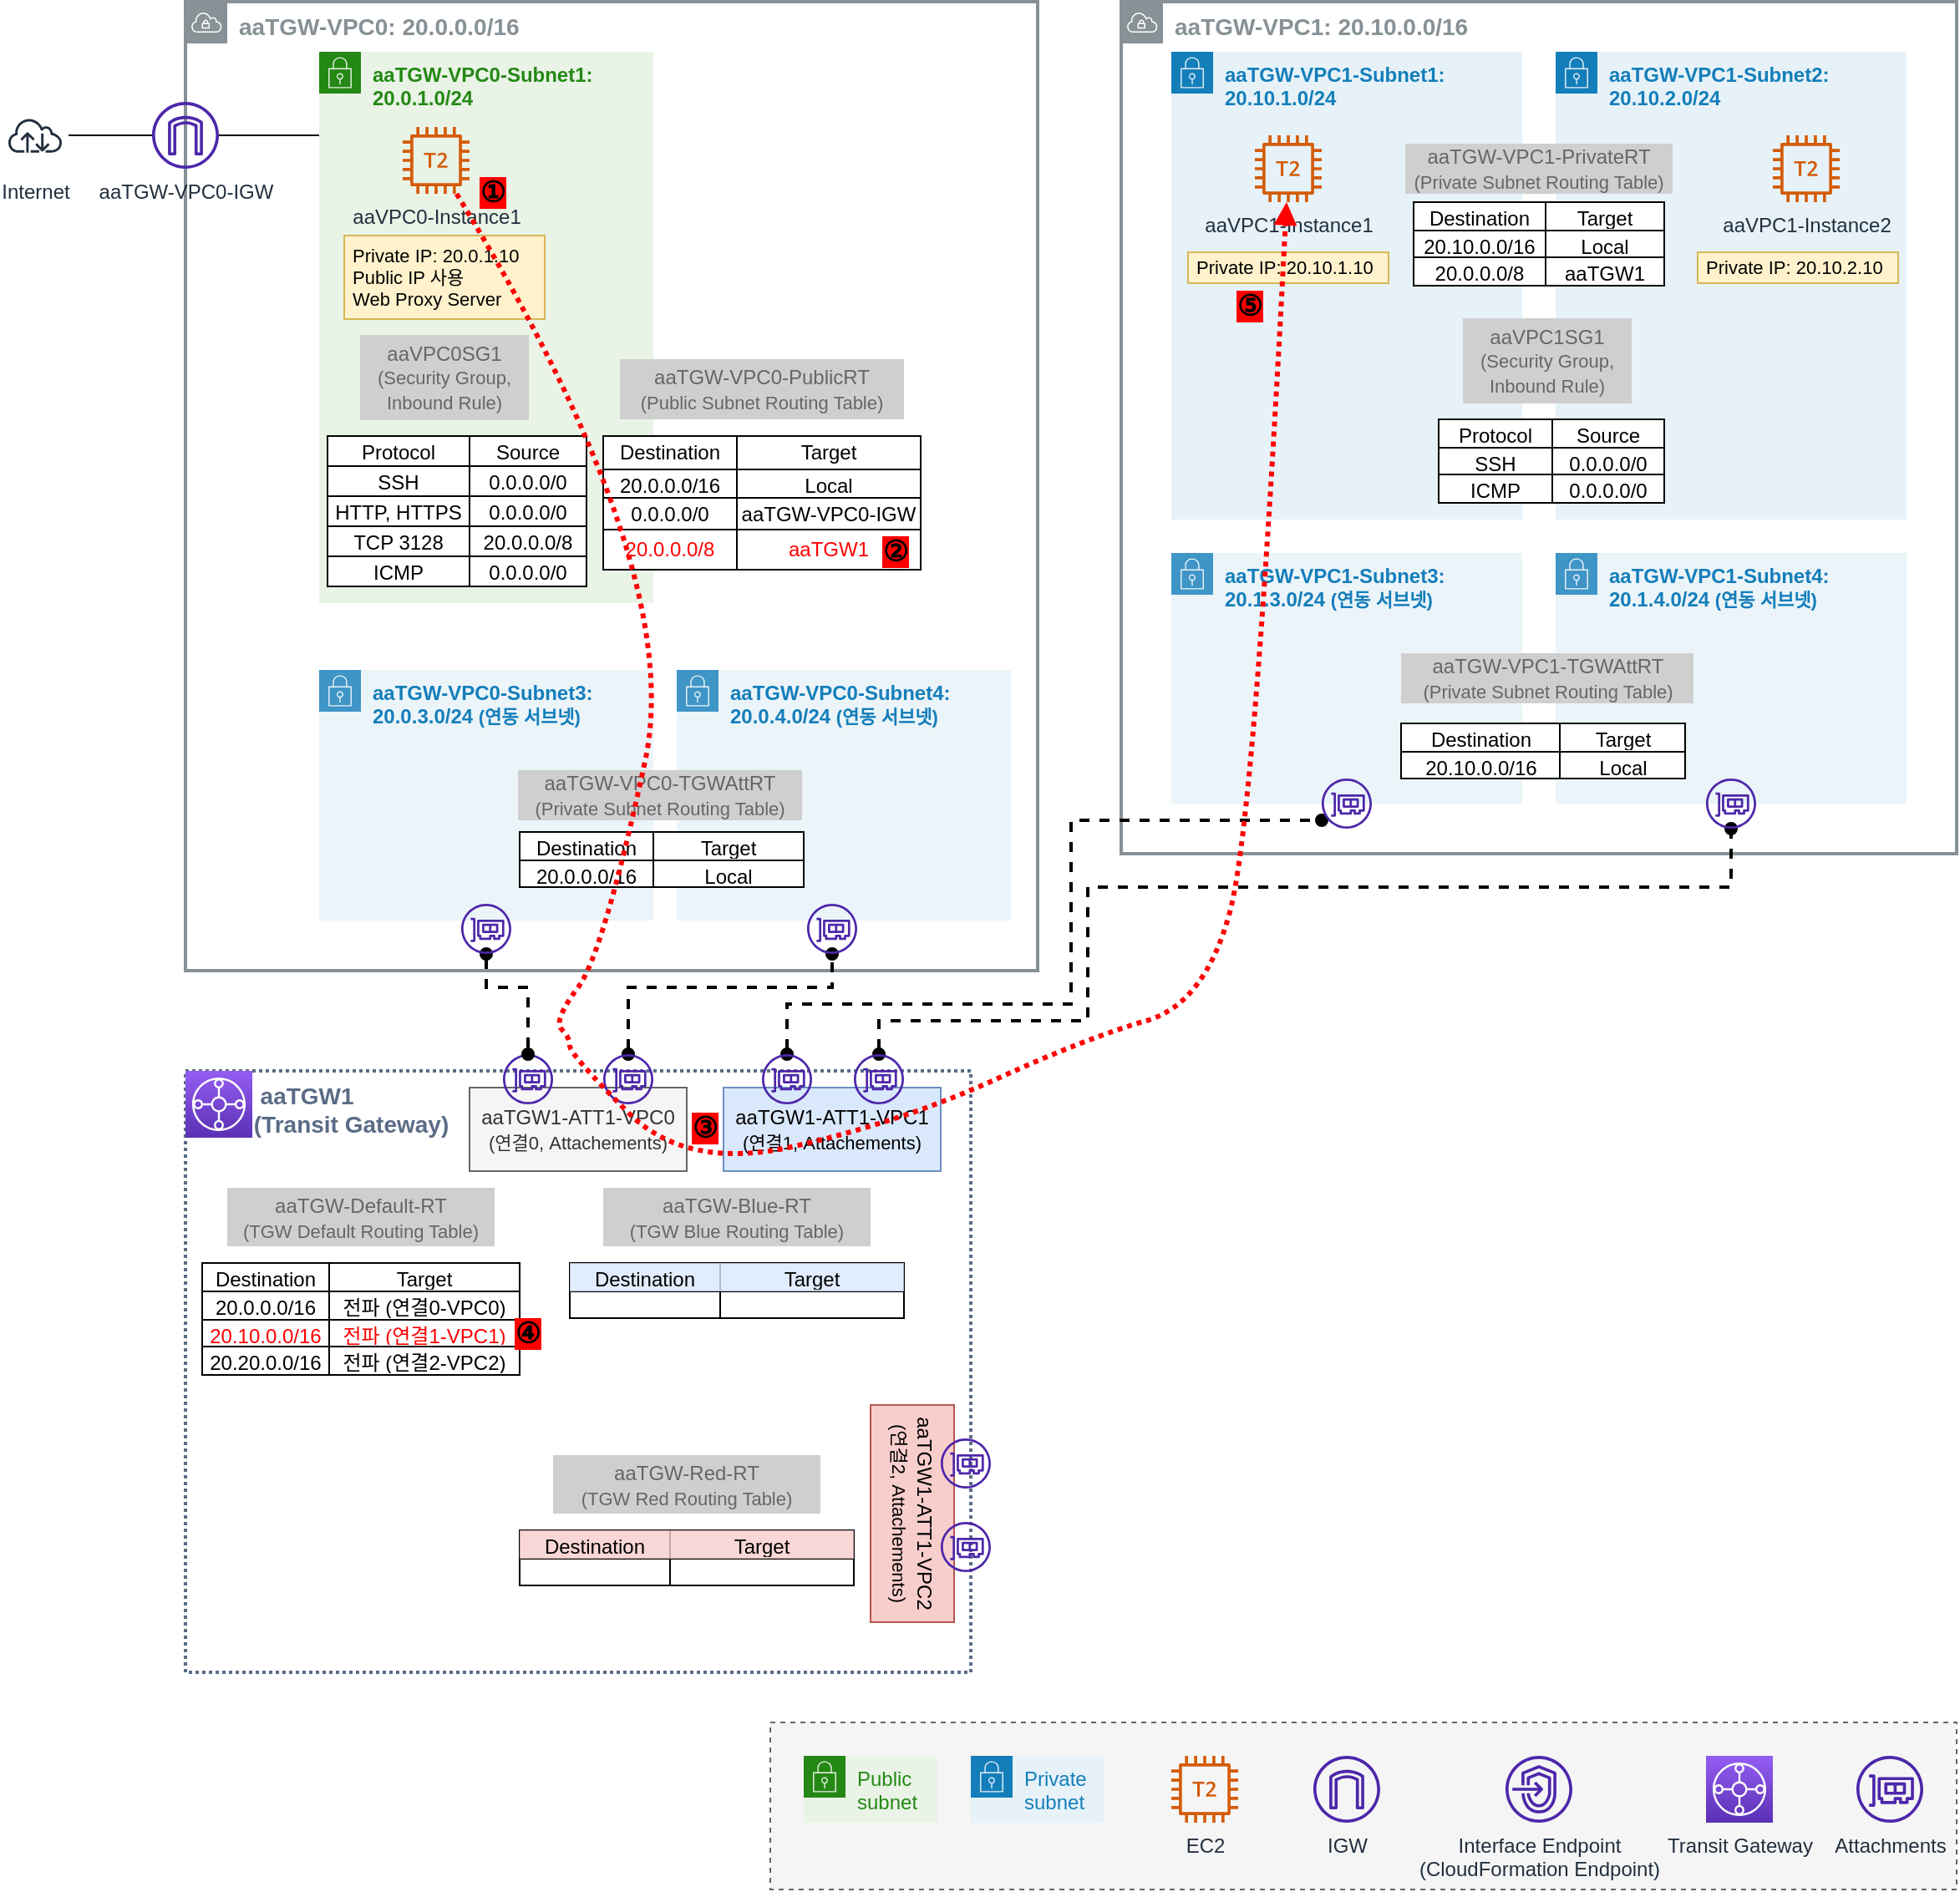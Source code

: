 <mxfile version="20.8.10" type="device"><diagram name="페이지-1" id="M_JsZkdP8R7FK051X5qt"><mxGraphModel dx="1306" dy="894" grid="1" gridSize="10" guides="1" tooltips="1" connect="1" arrows="1" fold="1" page="1" pageScale="1" pageWidth="827" pageHeight="1169" math="0" shadow="0"><root><mxCell id="0"/><mxCell id="1" parent="0"/><mxCell id="2l6RZdJH2-SZQYBRedsu-1" value="" style="rounded=0;whiteSpace=wrap;html=1;strokeColor=#666666;fontSize=11;fillColor=#f5f5f5;dashed=1;fontColor=#333333;" parent="1" vertex="1"><mxGeometry x="480" y="1080" width="710" height="100" as="geometry"/></mxCell><mxCell id="2l6RZdJH2-SZQYBRedsu-2" value="&lt;b&gt;&lt;font style=&quot;font-size: 14px;&quot;&gt;aaTGW-VPC0: 20.0.0.0/16&lt;/font&gt;&lt;/b&gt;" style="sketch=0;outlineConnect=0;gradientColor=none;html=1;whiteSpace=wrap;fontSize=12;fontStyle=0;shape=mxgraph.aws4.group;grIcon=mxgraph.aws4.group_vpc;strokeColor=#879196;fillColor=none;verticalAlign=top;align=left;spacingLeft=30;fontColor=#879196;dashed=0;strokeWidth=2;" parent="1" vertex="1"><mxGeometry x="130" y="50" width="510" height="580" as="geometry"/></mxCell><mxCell id="2l6RZdJH2-SZQYBRedsu-3" value="&lt;b&gt;&lt;font style=&quot;font-size: 14px;&quot;&gt;aaTGW-VPC1: 20.10.0.0/16&lt;/font&gt;&lt;/b&gt;" style="sketch=0;outlineConnect=0;gradientColor=none;html=1;whiteSpace=wrap;fontSize=12;fontStyle=0;shape=mxgraph.aws4.group;grIcon=mxgraph.aws4.group_vpc;strokeColor=#879196;fillColor=none;verticalAlign=top;align=left;spacingLeft=30;fontColor=#879196;dashed=0;strokeWidth=2;" parent="1" vertex="1"><mxGeometry x="690" y="50" width="500" height="510" as="geometry"/></mxCell><mxCell id="2l6RZdJH2-SZQYBRedsu-5" value="           aaTGW1&#10;          (Transit Gateway)" style="fillColor=none;strokeColor=#5A6C86;dashed=1;verticalAlign=top;fontStyle=1;fontColor=#5A6C86;align=left;fontSize=14;strokeWidth=2;dashPattern=1 1;" parent="1" vertex="1"><mxGeometry x="130" y="690" width="470" height="360" as="geometry"/></mxCell><mxCell id="2l6RZdJH2-SZQYBRedsu-6" value="Attachments" style="sketch=0;outlineConnect=0;fontColor=#232F3E;gradientColor=none;fillColor=#4D27AA;strokeColor=none;dashed=0;verticalLabelPosition=bottom;verticalAlign=top;align=center;html=1;fontSize=12;fontStyle=0;aspect=fixed;pointerEvents=1;shape=mxgraph.aws4.elastic_network_interface;" parent="1" vertex="1"><mxGeometry x="1130" y="1100" width="40" height="40" as="geometry"/></mxCell><mxCell id="2l6RZdJH2-SZQYBRedsu-7" value="&lt;b&gt;aaTGW-VPC0-Subnet1: 20.0.1.0/24&lt;/b&gt;" style="points=[[0,0],[0.25,0],[0.5,0],[0.75,0],[1,0],[1,0.25],[1,0.5],[1,0.75],[1,1],[0.75,1],[0.5,1],[0.25,1],[0,1],[0,0.75],[0,0.5],[0,0.25]];outlineConnect=0;gradientColor=none;html=1;whiteSpace=wrap;fontSize=12;fontStyle=0;container=1;pointerEvents=0;collapsible=0;recursiveResize=0;shape=mxgraph.aws4.group;grIcon=mxgraph.aws4.group_security_group;grStroke=0;strokeColor=#248814;fillColor=#E9F3E6;verticalAlign=top;align=left;spacingLeft=30;fontColor=#248814;dashed=0;" parent="1" vertex="1"><mxGeometry x="210" y="80" width="200" height="330" as="geometry"/></mxCell><mxCell id="2l6RZdJH2-SZQYBRedsu-8" value="aaVPC0-Instance1" style="sketch=0;outlineConnect=0;fontColor=#232F3E;gradientColor=none;fillColor=#D45B07;strokeColor=none;dashed=0;verticalLabelPosition=bottom;verticalAlign=top;align=center;html=1;fontSize=12;fontStyle=0;aspect=fixed;pointerEvents=1;shape=mxgraph.aws4.t2_instance;" parent="2l6RZdJH2-SZQYBRedsu-7" vertex="1"><mxGeometry x="50" y="45" width="40" height="40" as="geometry"/></mxCell><mxCell id="2l6RZdJH2-SZQYBRedsu-9" style="edgeStyle=orthogonalEdgeStyle;rounded=0;orthogonalLoop=1;jettySize=auto;html=1;strokeWidth=1;fontSize=11;startArrow=none;startFill=0;endArrow=none;endFill=0;" parent="1" source="2l6RZdJH2-SZQYBRedsu-10" edge="1"><mxGeometry relative="1" as="geometry"><mxPoint x="210" y="130" as="targetPoint"/><Array as="points"><mxPoint x="210" y="130"/></Array></mxGeometry></mxCell><mxCell id="2l6RZdJH2-SZQYBRedsu-10" value="aaTGW-VPC0-IGW" style="sketch=0;outlineConnect=0;fontColor=#232F3E;gradientColor=none;fillColor=#4D27AA;strokeColor=none;dashed=0;verticalLabelPosition=bottom;verticalAlign=top;align=center;html=1;fontSize=12;fontStyle=0;aspect=fixed;pointerEvents=1;shape=mxgraph.aws4.internet_gateway;" parent="1" vertex="1"><mxGeometry x="110" y="110" width="40" height="40" as="geometry"/></mxCell><mxCell id="2l6RZdJH2-SZQYBRedsu-11" value="IGW" style="sketch=0;outlineConnect=0;fontColor=#232F3E;gradientColor=none;fillColor=#4D27AA;strokeColor=none;dashed=0;verticalLabelPosition=bottom;verticalAlign=top;align=center;html=1;fontSize=12;fontStyle=0;aspect=fixed;pointerEvents=1;shape=mxgraph.aws4.internet_gateway;" parent="1" vertex="1"><mxGeometry x="805" y="1100" width="40" height="40" as="geometry"/></mxCell><mxCell id="2l6RZdJH2-SZQYBRedsu-12" value="Interface Endpoint&lt;br&gt;(CloudFormation Endpoint)" style="sketch=0;outlineConnect=0;fontColor=#232F3E;gradientColor=none;fillColor=#4D27AA;strokeColor=none;dashed=0;verticalLabelPosition=bottom;verticalAlign=top;align=center;html=1;fontSize=12;fontStyle=0;aspect=fixed;pointerEvents=1;shape=mxgraph.aws4.endpoints;" parent="1" vertex="1"><mxGeometry x="920" y="1100" width="40" height="40" as="geometry"/></mxCell><mxCell id="2l6RZdJH2-SZQYBRedsu-15" value="Public subnet" style="points=[[0,0],[0.25,0],[0.5,0],[0.75,0],[1,0],[1,0.25],[1,0.5],[1,0.75],[1,1],[0.75,1],[0.5,1],[0.25,1],[0,1],[0,0.75],[0,0.5],[0,0.25]];outlineConnect=0;gradientColor=none;html=1;whiteSpace=wrap;fontSize=12;fontStyle=0;container=1;pointerEvents=0;collapsible=0;recursiveResize=0;shape=mxgraph.aws4.group;grIcon=mxgraph.aws4.group_security_group;grStroke=0;strokeColor=#248814;fillColor=#E9F3E6;verticalAlign=top;align=left;spacingLeft=30;fontColor=#248814;dashed=0;" parent="1" vertex="1"><mxGeometry x="500" y="1100" width="80" height="40" as="geometry"/></mxCell><mxCell id="2l6RZdJH2-SZQYBRedsu-16" style="edgeStyle=orthogonalEdgeStyle;rounded=0;orthogonalLoop=1;jettySize=auto;html=1;strokeWidth=1;fontSize=11;startArrow=none;startFill=0;endArrow=none;endFill=0;" parent="1" source="2l6RZdJH2-SZQYBRedsu-17" target="2l6RZdJH2-SZQYBRedsu-10" edge="1"><mxGeometry relative="1" as="geometry"/></mxCell><mxCell id="2l6RZdJH2-SZQYBRedsu-17" value="Internet" style="sketch=0;outlineConnect=0;fontColor=#232F3E;gradientColor=none;strokeColor=#232F3E;fillColor=#ffffff;dashed=0;verticalLabelPosition=bottom;verticalAlign=top;align=center;html=1;fontSize=12;fontStyle=0;aspect=fixed;shape=mxgraph.aws4.resourceIcon;resIcon=mxgraph.aws4.internet;" parent="1" vertex="1"><mxGeometry x="20" y="110" width="40" height="40" as="geometry"/></mxCell><mxCell id="2l6RZdJH2-SZQYBRedsu-18" value="" style="shape=table;startSize=0;container=1;collapsible=0;childLayout=tableLayout;labelBackgroundColor=none;strokeColor=#000000;fontColor=#000000;fillColor=default;" parent="1" vertex="1"><mxGeometry x="380" y="310" width="190" height="80" as="geometry"/></mxCell><mxCell id="2l6RZdJH2-SZQYBRedsu-19" value="" style="shape=tableRow;horizontal=0;startSize=0;swimlaneHead=0;swimlaneBody=0;strokeColor=inherit;top=0;left=0;bottom=0;right=0;collapsible=0;dropTarget=0;fillColor=none;points=[[0,0.5],[1,0.5]];portConstraint=eastwest;labelBackgroundColor=none;fontColor=#000000;" parent="2l6RZdJH2-SZQYBRedsu-18" vertex="1"><mxGeometry width="190" height="20" as="geometry"/></mxCell><mxCell id="2l6RZdJH2-SZQYBRedsu-20" value="Destination" style="shape=partialRectangle;html=1;whiteSpace=wrap;connectable=0;strokeColor=inherit;overflow=hidden;fillColor=none;top=0;left=0;bottom=0;right=0;pointerEvents=1;labelBackgroundColor=none;fontColor=#000000;" parent="2l6RZdJH2-SZQYBRedsu-19" vertex="1"><mxGeometry width="80" height="20" as="geometry"><mxRectangle width="80" height="20" as="alternateBounds"/></mxGeometry></mxCell><mxCell id="2l6RZdJH2-SZQYBRedsu-21" value="Target" style="shape=partialRectangle;html=1;whiteSpace=wrap;connectable=0;strokeColor=inherit;overflow=hidden;fillColor=none;top=0;left=0;bottom=0;right=0;pointerEvents=1;labelBackgroundColor=none;fontColor=#000000;" parent="2l6RZdJH2-SZQYBRedsu-19" vertex="1"><mxGeometry x="80" width="110" height="20" as="geometry"><mxRectangle width="110" height="20" as="alternateBounds"/></mxGeometry></mxCell><mxCell id="2l6RZdJH2-SZQYBRedsu-22" value="" style="shape=tableRow;horizontal=0;startSize=0;swimlaneHead=0;swimlaneBody=0;strokeColor=inherit;top=0;left=0;bottom=0;right=0;collapsible=0;dropTarget=0;fillColor=none;points=[[0,0.5],[1,0.5]];portConstraint=eastwest;labelBackgroundColor=none;fontColor=#000000;" parent="2l6RZdJH2-SZQYBRedsu-18" vertex="1"><mxGeometry y="20" width="190" height="17" as="geometry"/></mxCell><mxCell id="2l6RZdJH2-SZQYBRedsu-23" value="20.0.0.0/16" style="shape=partialRectangle;html=1;whiteSpace=wrap;connectable=0;strokeColor=inherit;overflow=hidden;fillColor=none;top=0;left=0;bottom=0;right=0;pointerEvents=1;labelBackgroundColor=none;fontColor=#000000;" parent="2l6RZdJH2-SZQYBRedsu-22" vertex="1"><mxGeometry width="80" height="17" as="geometry"><mxRectangle width="80" height="17" as="alternateBounds"/></mxGeometry></mxCell><mxCell id="2l6RZdJH2-SZQYBRedsu-24" value="Local" style="shape=partialRectangle;html=1;whiteSpace=wrap;connectable=0;strokeColor=inherit;overflow=hidden;fillColor=none;top=0;left=0;bottom=0;right=0;pointerEvents=1;labelBackgroundColor=none;fontColor=#000000;" parent="2l6RZdJH2-SZQYBRedsu-22" vertex="1"><mxGeometry x="80" width="110" height="17" as="geometry"><mxRectangle width="110" height="17" as="alternateBounds"/></mxGeometry></mxCell><mxCell id="2l6RZdJH2-SZQYBRedsu-25" value="" style="shape=tableRow;horizontal=0;startSize=0;swimlaneHead=0;swimlaneBody=0;strokeColor=inherit;top=0;left=0;bottom=0;right=0;collapsible=0;dropTarget=0;fillColor=none;points=[[0,0.5],[1,0.5]];portConstraint=eastwest;labelBackgroundColor=none;fontColor=#000000;" parent="2l6RZdJH2-SZQYBRedsu-18" vertex="1"><mxGeometry y="37" width="190" height="19" as="geometry"/></mxCell><mxCell id="2l6RZdJH2-SZQYBRedsu-26" value="0.0.0.0/0" style="shape=partialRectangle;html=1;whiteSpace=wrap;connectable=0;strokeColor=inherit;overflow=hidden;fillColor=none;top=0;left=0;bottom=0;right=0;pointerEvents=1;labelBackgroundColor=none;fontColor=#000000;" parent="2l6RZdJH2-SZQYBRedsu-25" vertex="1"><mxGeometry width="80" height="19" as="geometry"><mxRectangle width="80" height="19" as="alternateBounds"/></mxGeometry></mxCell><mxCell id="2l6RZdJH2-SZQYBRedsu-27" value="aaTGW-VPC0-IGW" style="shape=partialRectangle;html=1;whiteSpace=wrap;connectable=0;strokeColor=inherit;overflow=hidden;fillColor=none;top=0;left=0;bottom=0;right=0;pointerEvents=1;labelBackgroundColor=none;fontColor=#000000;" parent="2l6RZdJH2-SZQYBRedsu-25" vertex="1"><mxGeometry x="80" width="110" height="19" as="geometry"><mxRectangle width="110" height="19" as="alternateBounds"/></mxGeometry></mxCell><mxCell id="2l6RZdJH2-SZQYBRedsu-28" value="" style="shape=tableRow;horizontal=0;startSize=0;swimlaneHead=0;swimlaneBody=0;strokeColor=inherit;top=0;left=0;bottom=0;right=0;collapsible=0;dropTarget=0;fillColor=none;points=[[0,0.5],[1,0.5]];portConstraint=eastwest;labelBackgroundColor=none;fontColor=#000000;" parent="2l6RZdJH2-SZQYBRedsu-18" vertex="1"><mxGeometry y="56" width="190" height="24" as="geometry"/></mxCell><mxCell id="2l6RZdJH2-SZQYBRedsu-29" value="20.0.0.0/8" style="shape=partialRectangle;html=1;whiteSpace=wrap;connectable=0;strokeColor=inherit;overflow=hidden;fillColor=none;top=0;left=0;bottom=0;right=0;pointerEvents=1;labelBackgroundColor=none;fontColor=#FF0000;" parent="2l6RZdJH2-SZQYBRedsu-28" vertex="1"><mxGeometry width="80" height="24" as="geometry"><mxRectangle width="80" height="24" as="alternateBounds"/></mxGeometry></mxCell><mxCell id="2l6RZdJH2-SZQYBRedsu-30" value="aaTGW1" style="shape=partialRectangle;html=1;whiteSpace=wrap;connectable=0;strokeColor=inherit;overflow=hidden;fillColor=none;top=0;left=0;bottom=0;right=0;pointerEvents=1;labelBackgroundColor=none;fontColor=#FF0000;" parent="2l6RZdJH2-SZQYBRedsu-28" vertex="1"><mxGeometry x="80" width="110" height="24" as="geometry"><mxRectangle width="110" height="24" as="alternateBounds"/></mxGeometry></mxCell><mxCell id="2l6RZdJH2-SZQYBRedsu-31" value="aaTGW-VPC0-PublicRT&lt;br&gt;&lt;font style=&quot;font-size: 11px;&quot;&gt;(Public Subnet Routing Table)&lt;/font&gt;" style="text;html=1;strokeColor=none;fillColor=#CFCFCF;align=center;verticalAlign=middle;whiteSpace=wrap;rounded=0;fontColor=#666666;" parent="1" vertex="1"><mxGeometry x="390" y="264" width="170" height="36" as="geometry"/></mxCell><mxCell id="2l6RZdJH2-SZQYBRedsu-32" value="&amp;nbsp;Private IP: 20.0.1.10&lt;br style=&quot;font-size: 11px;&quot;&gt;&amp;nbsp;Public IP 사용&lt;br style=&quot;font-size: 11px;&quot;&gt;&amp;nbsp;Web Proxy Server" style="text;html=1;strokeColor=#d6b656;fillColor=#fff2cc;align=left;verticalAlign=middle;whiteSpace=wrap;rounded=0;fontSize=11;" parent="1" vertex="1"><mxGeometry x="225" y="190" width="120" height="50" as="geometry"/></mxCell><mxCell id="2l6RZdJH2-SZQYBRedsu-33" value="" style="shape=table;startSize=0;container=1;collapsible=0;childLayout=tableLayout;fontSize=12;" parent="1" vertex="1"><mxGeometry x="215" y="310" width="155" height="90" as="geometry"/></mxCell><mxCell id="2l6RZdJH2-SZQYBRedsu-34" value="" style="shape=tableRow;horizontal=0;startSize=0;swimlaneHead=0;swimlaneBody=0;strokeColor=inherit;top=0;left=0;bottom=0;right=0;collapsible=0;dropTarget=0;fillColor=none;points=[[0,0.5],[1,0.5]];portConstraint=eastwest;fontSize=14;" parent="2l6RZdJH2-SZQYBRedsu-33" vertex="1"><mxGeometry width="155" height="18" as="geometry"/></mxCell><mxCell id="2l6RZdJH2-SZQYBRedsu-35" value="Protocol" style="shape=partialRectangle;html=1;whiteSpace=wrap;connectable=0;strokeColor=inherit;overflow=hidden;fillColor=none;top=0;left=0;bottom=0;right=0;pointerEvents=1;fontSize=12;" parent="2l6RZdJH2-SZQYBRedsu-34" vertex="1"><mxGeometry width="85" height="18" as="geometry"><mxRectangle width="85" height="18" as="alternateBounds"/></mxGeometry></mxCell><mxCell id="2l6RZdJH2-SZQYBRedsu-36" value="Source" style="shape=partialRectangle;html=1;whiteSpace=wrap;connectable=0;strokeColor=inherit;overflow=hidden;fillColor=none;top=0;left=0;bottom=0;right=0;pointerEvents=1;fontSize=12;" parent="2l6RZdJH2-SZQYBRedsu-34" vertex="1"><mxGeometry x="85" width="70" height="18" as="geometry"><mxRectangle width="70" height="18" as="alternateBounds"/></mxGeometry></mxCell><mxCell id="2l6RZdJH2-SZQYBRedsu-37" value="" style="shape=tableRow;horizontal=0;startSize=0;swimlaneHead=0;swimlaneBody=0;strokeColor=inherit;top=0;left=0;bottom=0;right=0;collapsible=0;dropTarget=0;fillColor=none;points=[[0,0.5],[1,0.5]];portConstraint=eastwest;fontSize=14;" parent="2l6RZdJH2-SZQYBRedsu-33" vertex="1"><mxGeometry y="18" width="155" height="18" as="geometry"/></mxCell><mxCell id="2l6RZdJH2-SZQYBRedsu-38" value="SSH" style="shape=partialRectangle;html=1;whiteSpace=wrap;connectable=0;strokeColor=inherit;overflow=hidden;fillColor=none;top=0;left=0;bottom=0;right=0;pointerEvents=1;fontSize=12;" parent="2l6RZdJH2-SZQYBRedsu-37" vertex="1"><mxGeometry width="85" height="18" as="geometry"><mxRectangle width="85" height="18" as="alternateBounds"/></mxGeometry></mxCell><mxCell id="2l6RZdJH2-SZQYBRedsu-39" value="0.0.0.0/0" style="shape=partialRectangle;html=1;whiteSpace=wrap;connectable=0;strokeColor=inherit;overflow=hidden;fillColor=none;top=0;left=0;bottom=0;right=0;pointerEvents=1;fontSize=12;" parent="2l6RZdJH2-SZQYBRedsu-37" vertex="1"><mxGeometry x="85" width="70" height="18" as="geometry"><mxRectangle width="70" height="18" as="alternateBounds"/></mxGeometry></mxCell><mxCell id="2l6RZdJH2-SZQYBRedsu-40" value="" style="shape=tableRow;horizontal=0;startSize=0;swimlaneHead=0;swimlaneBody=0;strokeColor=inherit;top=0;left=0;bottom=0;right=0;collapsible=0;dropTarget=0;fillColor=none;points=[[0,0.5],[1,0.5]];portConstraint=eastwest;fontSize=14;" parent="2l6RZdJH2-SZQYBRedsu-33" vertex="1"><mxGeometry y="36" width="155" height="18" as="geometry"/></mxCell><mxCell id="2l6RZdJH2-SZQYBRedsu-41" value="HTTP, HTTPS" style="shape=partialRectangle;html=1;whiteSpace=wrap;connectable=0;strokeColor=inherit;overflow=hidden;fillColor=none;top=0;left=0;bottom=0;right=0;pointerEvents=1;fontSize=12;" parent="2l6RZdJH2-SZQYBRedsu-40" vertex="1"><mxGeometry width="85" height="18" as="geometry"><mxRectangle width="85" height="18" as="alternateBounds"/></mxGeometry></mxCell><mxCell id="2l6RZdJH2-SZQYBRedsu-42" value="0.0.0.0/0" style="shape=partialRectangle;html=1;whiteSpace=wrap;connectable=0;strokeColor=inherit;overflow=hidden;fillColor=none;top=0;left=0;bottom=0;right=0;pointerEvents=1;fontSize=12;" parent="2l6RZdJH2-SZQYBRedsu-40" vertex="1"><mxGeometry x="85" width="70" height="18" as="geometry"><mxRectangle width="70" height="18" as="alternateBounds"/></mxGeometry></mxCell><mxCell id="2l6RZdJH2-SZQYBRedsu-43" value="" style="shape=tableRow;horizontal=0;startSize=0;swimlaneHead=0;swimlaneBody=0;strokeColor=inherit;top=0;left=0;bottom=0;right=0;collapsible=0;dropTarget=0;fillColor=none;points=[[0,0.5],[1,0.5]];portConstraint=eastwest;fontSize=14;" parent="2l6RZdJH2-SZQYBRedsu-33" vertex="1"><mxGeometry y="54" width="155" height="18" as="geometry"/></mxCell><mxCell id="2l6RZdJH2-SZQYBRedsu-44" value="TCP 3128" style="shape=partialRectangle;html=1;whiteSpace=wrap;connectable=0;strokeColor=inherit;overflow=hidden;fillColor=none;top=0;left=0;bottom=0;right=0;pointerEvents=1;fontSize=12;" parent="2l6RZdJH2-SZQYBRedsu-43" vertex="1"><mxGeometry width="85" height="18" as="geometry"><mxRectangle width="85" height="18" as="alternateBounds"/></mxGeometry></mxCell><mxCell id="2l6RZdJH2-SZQYBRedsu-45" value="20.0.0.0/8" style="shape=partialRectangle;html=1;whiteSpace=wrap;connectable=0;strokeColor=inherit;overflow=hidden;fillColor=none;top=0;left=0;bottom=0;right=0;pointerEvents=1;fontSize=12;" parent="2l6RZdJH2-SZQYBRedsu-43" vertex="1"><mxGeometry x="85" width="70" height="18" as="geometry"><mxRectangle width="70" height="18" as="alternateBounds"/></mxGeometry></mxCell><mxCell id="2l6RZdJH2-SZQYBRedsu-46" value="" style="shape=tableRow;horizontal=0;startSize=0;swimlaneHead=0;swimlaneBody=0;strokeColor=inherit;top=0;left=0;bottom=0;right=0;collapsible=0;dropTarget=0;fillColor=none;points=[[0,0.5],[1,0.5]];portConstraint=eastwest;fontSize=14;" parent="2l6RZdJH2-SZQYBRedsu-33" vertex="1"><mxGeometry y="72" width="155" height="18" as="geometry"/></mxCell><mxCell id="2l6RZdJH2-SZQYBRedsu-47" value="ICMP" style="shape=partialRectangle;html=1;whiteSpace=wrap;connectable=0;strokeColor=inherit;overflow=hidden;fillColor=none;top=0;left=0;bottom=0;right=0;pointerEvents=1;fontSize=12;" parent="2l6RZdJH2-SZQYBRedsu-46" vertex="1"><mxGeometry width="85" height="18" as="geometry"><mxRectangle width="85" height="18" as="alternateBounds"/></mxGeometry></mxCell><mxCell id="2l6RZdJH2-SZQYBRedsu-48" value="0.0.0.0/0" style="shape=partialRectangle;html=1;whiteSpace=wrap;connectable=0;strokeColor=inherit;overflow=hidden;fillColor=none;top=0;left=0;bottom=0;right=0;pointerEvents=1;fontSize=12;" parent="2l6RZdJH2-SZQYBRedsu-46" vertex="1"><mxGeometry x="85" width="70" height="18" as="geometry"><mxRectangle width="70" height="18" as="alternateBounds"/></mxGeometry></mxCell><mxCell id="2l6RZdJH2-SZQYBRedsu-49" value="aaVPC0SG1&lt;br&gt;&lt;font style=&quot;font-size: 11px;&quot;&gt;(Security Group, Inbound Rule)&lt;/font&gt;" style="rounded=0;whiteSpace=wrap;html=1;fillColor=#CFCFCF;fontColor=#666666;strokeColor=#CFCFCF;align=center;" parent="1" vertex="1"><mxGeometry x="235" y="250" width="100" height="50" as="geometry"/></mxCell><mxCell id="2l6RZdJH2-SZQYBRedsu-61" value="&lt;b&gt;aaTGW-VPC1-Subnet1: 20.10.1.0/24&lt;/b&gt;" style="points=[[0,0],[0.25,0],[0.5,0],[0.75,0],[1,0],[1,0.25],[1,0.5],[1,0.75],[1,1],[0.75,1],[0.5,1],[0.25,1],[0,1],[0,0.75],[0,0.5],[0,0.25]];outlineConnect=0;gradientColor=none;html=1;whiteSpace=wrap;fontSize=12;fontStyle=0;container=1;pointerEvents=0;collapsible=0;recursiveResize=0;shape=mxgraph.aws4.group;grIcon=mxgraph.aws4.group_security_group;grStroke=0;strokeColor=#147EBA;fillColor=#E6F2F8;verticalAlign=top;align=left;spacingLeft=30;fontColor=#147EBA;dashed=0;" parent="1" vertex="1"><mxGeometry x="720" y="80" width="210" height="280" as="geometry"/></mxCell><mxCell id="2l6RZdJH2-SZQYBRedsu-62" value="aaVPC1-Instance1" style="sketch=0;outlineConnect=0;fontColor=#232F3E;gradientColor=none;fillColor=#D45B07;strokeColor=none;dashed=0;verticalLabelPosition=bottom;verticalAlign=top;align=center;html=1;fontSize=12;fontStyle=0;aspect=fixed;pointerEvents=1;shape=mxgraph.aws4.t2_instance;" parent="2l6RZdJH2-SZQYBRedsu-61" vertex="1"><mxGeometry x="50" y="50" width="40" height="40" as="geometry"/></mxCell><mxCell id="2l6RZdJH2-SZQYBRedsu-63" value="&amp;nbsp;Private IP: 20.10.1.10" style="text;html=1;strokeColor=#d6b656;fillColor=#fff2cc;align=left;verticalAlign=middle;whiteSpace=wrap;rounded=0;fontSize=11;" parent="2l6RZdJH2-SZQYBRedsu-61" vertex="1"><mxGeometry x="10" y="120" width="120" height="18.5" as="geometry"/></mxCell><mxCell id="2l6RZdJH2-SZQYBRedsu-64" value="Private subnet" style="points=[[0,0],[0.25,0],[0.5,0],[0.75,0],[1,0],[1,0.25],[1,0.5],[1,0.75],[1,1],[0.75,1],[0.5,1],[0.25,1],[0,1],[0,0.75],[0,0.5],[0,0.25]];outlineConnect=0;gradientColor=none;html=1;whiteSpace=wrap;fontSize=12;fontStyle=0;container=1;pointerEvents=0;collapsible=0;recursiveResize=0;shape=mxgraph.aws4.group;grIcon=mxgraph.aws4.group_security_group;grStroke=0;strokeColor=#147EBA;fillColor=#E6F2F8;verticalAlign=top;align=left;spacingLeft=30;fontColor=#147EBA;dashed=0;" parent="1" vertex="1"><mxGeometry x="600" y="1100" width="80" height="40" as="geometry"/></mxCell><mxCell id="2l6RZdJH2-SZQYBRedsu-65" value="&lt;b&gt;aaTGW-VPC1-Subnet2: 20.10.2.0/24&lt;/b&gt;" style="points=[[0,0],[0.25,0],[0.5,0],[0.75,0],[1,0],[1,0.25],[1,0.5],[1,0.75],[1,1],[0.75,1],[0.5,1],[0.25,1],[0,1],[0,0.75],[0,0.5],[0,0.25]];outlineConnect=0;gradientColor=none;html=1;whiteSpace=wrap;fontSize=12;fontStyle=0;container=1;pointerEvents=0;collapsible=0;recursiveResize=0;shape=mxgraph.aws4.group;grIcon=mxgraph.aws4.group_security_group;grStroke=0;strokeColor=#147EBA;fillColor=#E6F2F8;verticalAlign=top;align=left;spacingLeft=30;fontColor=#147EBA;dashed=0;" parent="1" vertex="1"><mxGeometry x="950" y="80" width="210" height="280" as="geometry"/></mxCell><mxCell id="2l6RZdJH2-SZQYBRedsu-66" value="aaVPC1-Instance2" style="sketch=0;outlineConnect=0;fontColor=#232F3E;gradientColor=none;fillColor=#D45B07;strokeColor=none;dashed=0;verticalLabelPosition=bottom;verticalAlign=top;align=center;html=1;fontSize=12;fontStyle=0;aspect=fixed;pointerEvents=1;shape=mxgraph.aws4.t2_instance;" parent="2l6RZdJH2-SZQYBRedsu-65" vertex="1"><mxGeometry x="130" y="50" width="40" height="40" as="geometry"/></mxCell><mxCell id="2l6RZdJH2-SZQYBRedsu-67" value="aaTGW-VPC1-PrivateRT&lt;br&gt;&lt;font style=&quot;font-size: 11px;&quot;&gt;(Private Subnet Routing Table)&lt;/font&gt;" style="text;html=1;strokeColor=none;fillColor=#CFCFCF;align=center;verticalAlign=middle;whiteSpace=wrap;rounded=0;fontColor=#666666;" parent="2l6RZdJH2-SZQYBRedsu-65" vertex="1"><mxGeometry x="-90" y="55" width="160" height="30" as="geometry"/></mxCell><mxCell id="2l6RZdJH2-SZQYBRedsu-68" value="&amp;nbsp;Private IP: 20.10.2.10" style="text;html=1;strokeColor=#d6b656;fillColor=#fff2cc;align=left;verticalAlign=middle;whiteSpace=wrap;rounded=0;fontSize=11;" parent="2l6RZdJH2-SZQYBRedsu-65" vertex="1"><mxGeometry x="85" y="120" width="120" height="18.5" as="geometry"/></mxCell><mxCell id="2l6RZdJH2-SZQYBRedsu-69" value="" style="shape=table;startSize=0;container=1;collapsible=0;childLayout=tableLayout;" parent="1" vertex="1"><mxGeometry x="865" y="170" width="150" height="50" as="geometry"/></mxCell><mxCell id="2l6RZdJH2-SZQYBRedsu-70" value="" style="shape=tableRow;horizontal=0;startSize=0;swimlaneHead=0;swimlaneBody=0;top=0;left=0;bottom=0;right=0;collapsible=0;dropTarget=0;fillColor=none;points=[[0,0.5],[1,0.5]];portConstraint=eastwest;" parent="2l6RZdJH2-SZQYBRedsu-69" vertex="1"><mxGeometry width="150" height="17" as="geometry"/></mxCell><mxCell id="2l6RZdJH2-SZQYBRedsu-71" value="Destination" style="shape=partialRectangle;html=1;whiteSpace=wrap;connectable=0;overflow=hidden;fillColor=none;top=0;left=0;bottom=0;right=0;pointerEvents=1;" parent="2l6RZdJH2-SZQYBRedsu-70" vertex="1"><mxGeometry width="79" height="17" as="geometry"><mxRectangle width="79" height="17" as="alternateBounds"/></mxGeometry></mxCell><mxCell id="2l6RZdJH2-SZQYBRedsu-72" value="Target" style="shape=partialRectangle;html=1;whiteSpace=wrap;connectable=0;overflow=hidden;fillColor=none;top=0;left=0;bottom=0;right=0;pointerEvents=1;" parent="2l6RZdJH2-SZQYBRedsu-70" vertex="1"><mxGeometry x="79" width="71" height="17" as="geometry"><mxRectangle width="71" height="17" as="alternateBounds"/></mxGeometry></mxCell><mxCell id="2l6RZdJH2-SZQYBRedsu-73" value="" style="shape=tableRow;horizontal=0;startSize=0;swimlaneHead=0;swimlaneBody=0;top=0;left=0;bottom=0;right=0;collapsible=0;dropTarget=0;fillColor=none;points=[[0,0.5],[1,0.5]];portConstraint=eastwest;" parent="2l6RZdJH2-SZQYBRedsu-69" vertex="1"><mxGeometry y="17" width="150" height="16" as="geometry"/></mxCell><mxCell id="2l6RZdJH2-SZQYBRedsu-74" value="20.10.0.0/16" style="shape=partialRectangle;html=1;whiteSpace=wrap;connectable=0;overflow=hidden;fillColor=none;top=0;left=0;bottom=0;right=0;pointerEvents=1;" parent="2l6RZdJH2-SZQYBRedsu-73" vertex="1"><mxGeometry width="79" height="16" as="geometry"><mxRectangle width="79" height="16" as="alternateBounds"/></mxGeometry></mxCell><mxCell id="2l6RZdJH2-SZQYBRedsu-75" value="Local" style="shape=partialRectangle;html=1;whiteSpace=wrap;connectable=0;overflow=hidden;fillColor=none;top=0;left=0;bottom=0;right=0;pointerEvents=1;" parent="2l6RZdJH2-SZQYBRedsu-73" vertex="1"><mxGeometry x="79" width="71" height="16" as="geometry"><mxRectangle width="71" height="16" as="alternateBounds"/></mxGeometry></mxCell><mxCell id="2l6RZdJH2-SZQYBRedsu-76" value="" style="shape=tableRow;horizontal=0;startSize=0;swimlaneHead=0;swimlaneBody=0;top=0;left=0;bottom=0;right=0;collapsible=0;dropTarget=0;fillColor=none;points=[[0,0.5],[1,0.5]];portConstraint=eastwest;" parent="2l6RZdJH2-SZQYBRedsu-69" vertex="1"><mxGeometry y="33" width="150" height="17" as="geometry"/></mxCell><mxCell id="2l6RZdJH2-SZQYBRedsu-77" value="20.0.0.0/8" style="shape=partialRectangle;html=1;whiteSpace=wrap;connectable=0;overflow=hidden;fillColor=none;top=0;left=0;bottom=0;right=0;pointerEvents=1;" parent="2l6RZdJH2-SZQYBRedsu-76" vertex="1"><mxGeometry width="79" height="17" as="geometry"><mxRectangle width="79" height="17" as="alternateBounds"/></mxGeometry></mxCell><mxCell id="2l6RZdJH2-SZQYBRedsu-78" value="aaTGW1" style="shape=partialRectangle;html=1;whiteSpace=wrap;connectable=0;overflow=hidden;fillColor=none;top=0;left=0;bottom=0;right=0;pointerEvents=1;" parent="2l6RZdJH2-SZQYBRedsu-76" vertex="1"><mxGeometry x="79" width="71" height="17" as="geometry"><mxRectangle width="71" height="17" as="alternateBounds"/></mxGeometry></mxCell><mxCell id="2l6RZdJH2-SZQYBRedsu-79" value="aaVPC1SG1&lt;br&gt;&lt;font style=&quot;font-size: 11px;&quot;&gt;(Security Group, Inbound Rule)&lt;/font&gt;" style="rounded=0;whiteSpace=wrap;html=1;fillColor=#CFCFCF;fontColor=#666666;strokeColor=#CFCFCF;align=center;" parent="1" vertex="1"><mxGeometry x="895" y="240" width="100" height="50" as="geometry"/></mxCell><mxCell id="2l6RZdJH2-SZQYBRedsu-80" value="" style="shape=table;startSize=0;container=1;collapsible=0;childLayout=tableLayout;fontSize=11;" parent="1" vertex="1"><mxGeometry x="880" y="300" width="135" height="50" as="geometry"/></mxCell><mxCell id="2l6RZdJH2-SZQYBRedsu-81" value="" style="shape=tableRow;horizontal=0;startSize=0;swimlaneHead=0;swimlaneBody=0;strokeColor=inherit;top=0;left=0;bottom=0;right=0;collapsible=0;dropTarget=0;fillColor=none;points=[[0,0.5],[1,0.5]];portConstraint=eastwest;fontSize=11;" parent="2l6RZdJH2-SZQYBRedsu-80" vertex="1"><mxGeometry width="135" height="17" as="geometry"/></mxCell><mxCell id="2l6RZdJH2-SZQYBRedsu-82" value="&lt;font style=&quot;font-size: 12px;&quot;&gt;Protocol&lt;/font&gt;" style="shape=partialRectangle;html=1;whiteSpace=wrap;connectable=0;strokeColor=inherit;overflow=hidden;fillColor=none;top=0;left=0;bottom=0;right=0;pointerEvents=1;fontSize=11;" parent="2l6RZdJH2-SZQYBRedsu-81" vertex="1"><mxGeometry width="68" height="17" as="geometry"><mxRectangle width="68" height="17" as="alternateBounds"/></mxGeometry></mxCell><mxCell id="2l6RZdJH2-SZQYBRedsu-83" value="Source" style="shape=partialRectangle;html=1;whiteSpace=wrap;connectable=0;strokeColor=inherit;overflow=hidden;fillColor=none;top=0;left=0;bottom=0;right=0;pointerEvents=1;fontSize=12;" parent="2l6RZdJH2-SZQYBRedsu-81" vertex="1"><mxGeometry x="68" width="67" height="17" as="geometry"><mxRectangle width="67" height="17" as="alternateBounds"/></mxGeometry></mxCell><mxCell id="2l6RZdJH2-SZQYBRedsu-84" value="" style="shape=tableRow;horizontal=0;startSize=0;swimlaneHead=0;swimlaneBody=0;strokeColor=inherit;top=0;left=0;bottom=0;right=0;collapsible=0;dropTarget=0;fillColor=none;points=[[0,0.5],[1,0.5]];portConstraint=eastwest;fontSize=11;" parent="2l6RZdJH2-SZQYBRedsu-80" vertex="1"><mxGeometry y="17" width="135" height="16" as="geometry"/></mxCell><mxCell id="2l6RZdJH2-SZQYBRedsu-85" value="SSH" style="shape=partialRectangle;html=1;whiteSpace=wrap;connectable=0;strokeColor=inherit;overflow=hidden;fillColor=none;top=0;left=0;bottom=0;right=0;pointerEvents=1;fontSize=12;" parent="2l6RZdJH2-SZQYBRedsu-84" vertex="1"><mxGeometry width="68" height="16" as="geometry"><mxRectangle width="68" height="16" as="alternateBounds"/></mxGeometry></mxCell><mxCell id="2l6RZdJH2-SZQYBRedsu-86" value="0.0.0.0/0" style="shape=partialRectangle;html=1;whiteSpace=wrap;connectable=0;strokeColor=inherit;overflow=hidden;fillColor=none;top=0;left=0;bottom=0;right=0;pointerEvents=1;fontSize=12;" parent="2l6RZdJH2-SZQYBRedsu-84" vertex="1"><mxGeometry x="68" width="67" height="16" as="geometry"><mxRectangle width="67" height="16" as="alternateBounds"/></mxGeometry></mxCell><mxCell id="2l6RZdJH2-SZQYBRedsu-87" value="" style="shape=tableRow;horizontal=0;startSize=0;swimlaneHead=0;swimlaneBody=0;strokeColor=inherit;top=0;left=0;bottom=0;right=0;collapsible=0;dropTarget=0;fillColor=none;points=[[0,0.5],[1,0.5]];portConstraint=eastwest;fontSize=11;" parent="2l6RZdJH2-SZQYBRedsu-80" vertex="1"><mxGeometry y="33" width="135" height="17" as="geometry"/></mxCell><mxCell id="2l6RZdJH2-SZQYBRedsu-88" value="ICMP" style="shape=partialRectangle;html=1;whiteSpace=wrap;connectable=0;strokeColor=inherit;overflow=hidden;fillColor=none;top=0;left=0;bottom=0;right=0;pointerEvents=1;fontSize=12;" parent="2l6RZdJH2-SZQYBRedsu-87" vertex="1"><mxGeometry width="68" height="17" as="geometry"><mxRectangle width="68" height="17" as="alternateBounds"/></mxGeometry></mxCell><mxCell id="2l6RZdJH2-SZQYBRedsu-89" value="0.0.0.0/0" style="shape=partialRectangle;html=1;whiteSpace=wrap;connectable=0;strokeColor=inherit;overflow=hidden;fillColor=none;top=0;left=0;bottom=0;right=0;pointerEvents=1;fontSize=12;" parent="2l6RZdJH2-SZQYBRedsu-87" vertex="1"><mxGeometry x="68" width="67" height="17" as="geometry"><mxRectangle width="67" height="17" as="alternateBounds"/></mxGeometry></mxCell><mxCell id="2l6RZdJH2-SZQYBRedsu-97" value="EC2" style="sketch=0;outlineConnect=0;fontColor=#232F3E;gradientColor=none;fillColor=#D45B07;strokeColor=none;dashed=0;verticalLabelPosition=bottom;verticalAlign=top;align=center;html=1;fontSize=12;fontStyle=0;aspect=fixed;pointerEvents=1;shape=mxgraph.aws4.t2_instance;" parent="1" vertex="1"><mxGeometry x="720" y="1100" width="40" height="40" as="geometry"/></mxCell><mxCell id="2l6RZdJH2-SZQYBRedsu-109" value="aaTGW1-ATT1-VPC0&lt;br&gt;&lt;font style=&quot;font-size: 11px;&quot;&gt;(연결0, Attachements)&lt;/font&gt;" style="rounded=0;whiteSpace=wrap;html=1;fontSize=12;fillColor=#f5f5f5;fontColor=#333333;strokeColor=#666666;" parent="1" vertex="1"><mxGeometry x="300" y="700" width="130" height="50" as="geometry"/></mxCell><mxCell id="2l6RZdJH2-SZQYBRedsu-110" value="aaTGW1-ATT1-VPC1&lt;br&gt;&lt;font style=&quot;font-size: 11px;&quot;&gt;(연결1, Attachements)&lt;/font&gt;" style="rounded=0;whiteSpace=wrap;html=1;fontSize=12;fillColor=#dae8fc;strokeColor=#6c8ebf;" parent="1" vertex="1"><mxGeometry x="452" y="700" width="130" height="50" as="geometry"/></mxCell><mxCell id="2l6RZdJH2-SZQYBRedsu-111" value="" style="sketch=0;outlineConnect=0;fontColor=#232F3E;gradientColor=none;fillColor=#4D27AA;strokeColor=none;dashed=0;verticalLabelPosition=bottom;verticalAlign=top;align=center;html=1;fontSize=12;fontStyle=0;aspect=fixed;pointerEvents=1;shape=mxgraph.aws4.elastic_network_interface;" parent="1" vertex="1"><mxGeometry x="320" y="680" width="30" height="30" as="geometry"/></mxCell><mxCell id="2l6RZdJH2-SZQYBRedsu-112" style="edgeStyle=orthogonalEdgeStyle;rounded=0;orthogonalLoop=1;jettySize=auto;html=1;strokeWidth=2;fontSize=11;startArrow=oval;startFill=1;endArrow=oval;endFill=1;dashed=1;" parent="1" source="2l6RZdJH2-SZQYBRedsu-166" target="2l6RZdJH2-SZQYBRedsu-111" edge="1"><mxGeometry relative="1" as="geometry"><Array as="points"><mxPoint x="310" y="640"/><mxPoint x="335" y="640"/></Array></mxGeometry></mxCell><mxCell id="2l6RZdJH2-SZQYBRedsu-113" style="edgeStyle=orthogonalEdgeStyle;rounded=0;orthogonalLoop=1;jettySize=auto;html=1;dashed=1;strokeWidth=2;fontSize=11;startArrow=oval;startFill=1;endArrow=oval;endFill=1;elbow=vertical;" parent="1" source="2l6RZdJH2-SZQYBRedsu-114" target="2l6RZdJH2-SZQYBRedsu-165" edge="1"><mxGeometry relative="1" as="geometry"><Array as="points"><mxPoint x="395" y="640"/><mxPoint x="517" y="640"/></Array></mxGeometry></mxCell><mxCell id="2l6RZdJH2-SZQYBRedsu-114" value="" style="sketch=0;outlineConnect=0;fontColor=#232F3E;gradientColor=none;fillColor=#4D27AA;strokeColor=none;dashed=0;verticalLabelPosition=bottom;verticalAlign=top;align=center;html=1;fontSize=12;fontStyle=0;aspect=fixed;pointerEvents=1;shape=mxgraph.aws4.elastic_network_interface;" parent="1" vertex="1"><mxGeometry x="380" y="680" width="30" height="30" as="geometry"/></mxCell><mxCell id="2l6RZdJH2-SZQYBRedsu-115" value="aaTGW1-ATT1-VPC2&lt;br&gt;&lt;font style=&quot;font-size: 11px;&quot;&gt;(연결2, Attachements)&lt;/font&gt;" style="rounded=0;whiteSpace=wrap;html=1;fontSize=12;fillColor=#f8cecc;strokeColor=#b85450;rotation=90;" parent="1" vertex="1"><mxGeometry x="500" y="930" width="130" height="50" as="geometry"/></mxCell><mxCell id="2l6RZdJH2-SZQYBRedsu-116" style="edgeStyle=orthogonalEdgeStyle;rounded=0;orthogonalLoop=1;jettySize=auto;html=1;dashed=1;strokeWidth=2;fontSize=11;startArrow=oval;startFill=1;endArrow=oval;endFill=1;elbow=vertical;" parent="1" source="2l6RZdJH2-SZQYBRedsu-117" target="2l6RZdJH2-SZQYBRedsu-176" edge="1"><mxGeometry relative="1" as="geometry"><Array as="points"><mxPoint x="490" y="650"/><mxPoint x="660" y="650"/><mxPoint x="660" y="540"/></Array></mxGeometry></mxCell><mxCell id="2l6RZdJH2-SZQYBRedsu-117" value="" style="sketch=0;outlineConnect=0;fontColor=#232F3E;gradientColor=none;fillColor=#4D27AA;strokeColor=none;dashed=0;verticalLabelPosition=bottom;verticalAlign=top;align=center;html=1;fontSize=12;fontStyle=0;aspect=fixed;pointerEvents=1;shape=mxgraph.aws4.elastic_network_interface;" parent="1" vertex="1"><mxGeometry x="475" y="680" width="30" height="30" as="geometry"/></mxCell><mxCell id="2l6RZdJH2-SZQYBRedsu-118" style="edgeStyle=orthogonalEdgeStyle;rounded=0;orthogonalLoop=1;jettySize=auto;html=1;dashed=1;strokeWidth=2;fontSize=11;startArrow=oval;startFill=1;endArrow=oval;endFill=1;elbow=vertical;" parent="1" source="2l6RZdJH2-SZQYBRedsu-119" target="2l6RZdJH2-SZQYBRedsu-177" edge="1"><mxGeometry relative="1" as="geometry"><Array as="points"><mxPoint x="545" y="660"/><mxPoint x="670" y="660"/><mxPoint x="670" y="580"/><mxPoint x="1055" y="580"/></Array></mxGeometry></mxCell><mxCell id="2l6RZdJH2-SZQYBRedsu-119" value="" style="sketch=0;outlineConnect=0;fontColor=#232F3E;gradientColor=none;fillColor=#4D27AA;strokeColor=none;dashed=0;verticalLabelPosition=bottom;verticalAlign=top;align=center;html=1;fontSize=12;fontStyle=0;aspect=fixed;pointerEvents=1;shape=mxgraph.aws4.elastic_network_interface;" parent="1" vertex="1"><mxGeometry x="530" y="680" width="30" height="30" as="geometry"/></mxCell><mxCell id="2l6RZdJH2-SZQYBRedsu-121" value="" style="sketch=0;outlineConnect=0;fontColor=#232F3E;gradientColor=none;fillColor=#4D27AA;strokeColor=none;dashed=0;verticalLabelPosition=bottom;verticalAlign=top;align=center;html=1;fontSize=12;fontStyle=0;aspect=fixed;pointerEvents=1;shape=mxgraph.aws4.elastic_network_interface;" parent="1" vertex="1"><mxGeometry x="582" y="910" width="30" height="30" as="geometry"/></mxCell><mxCell id="2l6RZdJH2-SZQYBRedsu-123" value="" style="sketch=0;outlineConnect=0;fontColor=#232F3E;gradientColor=none;fillColor=#4D27AA;strokeColor=none;dashed=0;verticalLabelPosition=bottom;verticalAlign=top;align=center;html=1;fontSize=12;fontStyle=0;aspect=fixed;pointerEvents=1;shape=mxgraph.aws4.elastic_network_interface;" parent="1" vertex="1"><mxGeometry x="582" y="960" width="30" height="30" as="geometry"/></mxCell><mxCell id="2l6RZdJH2-SZQYBRedsu-124" value="Transit Gateway" style="sketch=0;points=[[0,0,0],[0.25,0,0],[0.5,0,0],[0.75,0,0],[1,0,0],[0,1,0],[0.25,1,0],[0.5,1,0],[0.75,1,0],[1,1,0],[0,0.25,0],[0,0.5,0],[0,0.75,0],[1,0.25,0],[1,0.5,0],[1,0.75,0]];outlineConnect=0;fontColor=#232F3E;gradientColor=#945DF2;gradientDirection=north;fillColor=#5A30B5;strokeColor=#ffffff;dashed=0;verticalLabelPosition=bottom;verticalAlign=top;align=center;html=1;fontSize=12;fontStyle=0;aspect=fixed;shape=mxgraph.aws4.resourceIcon;resIcon=mxgraph.aws4.transit_gateway;" parent="1" vertex="1"><mxGeometry x="1040" y="1100" width="40" height="40" as="geometry"/></mxCell><mxCell id="2l6RZdJH2-SZQYBRedsu-125" value="" style="sketch=0;points=[[0,0,0],[0.25,0,0],[0.5,0,0],[0.75,0,0],[1,0,0],[0,1,0],[0.25,1,0],[0.5,1,0],[0.75,1,0],[1,1,0],[0,0.25,0],[0,0.5,0],[0,0.75,0],[1,0.25,0],[1,0.5,0],[1,0.75,0]];outlineConnect=0;fontColor=#232F3E;gradientColor=#945DF2;gradientDirection=north;fillColor=#5A30B5;strokeColor=#ffffff;dashed=0;verticalLabelPosition=bottom;verticalAlign=top;align=center;html=1;fontSize=12;fontStyle=0;aspect=fixed;shape=mxgraph.aws4.resourceIcon;resIcon=mxgraph.aws4.transit_gateway;" parent="1" vertex="1"><mxGeometry x="130" y="690" width="40" height="40" as="geometry"/></mxCell><mxCell id="2l6RZdJH2-SZQYBRedsu-126" value="" style="shape=table;startSize=0;container=1;collapsible=0;childLayout=tableLayout;fontSize=12;" parent="1" vertex="1"><mxGeometry x="140" y="805" width="190" height="67" as="geometry"/></mxCell><mxCell id="2l6RZdJH2-SZQYBRedsu-127" value="" style="shape=tableRow;horizontal=0;startSize=0;swimlaneHead=0;swimlaneBody=0;strokeColor=inherit;top=0;left=0;bottom=0;right=0;collapsible=0;dropTarget=0;fillColor=none;points=[[0,0.5],[1,0.5]];portConstraint=eastwest;fontSize=11;" parent="2l6RZdJH2-SZQYBRedsu-126" vertex="1"><mxGeometry width="190" height="17" as="geometry"/></mxCell><mxCell id="2l6RZdJH2-SZQYBRedsu-128" value="Destination" style="shape=partialRectangle;html=1;whiteSpace=wrap;connectable=0;strokeColor=inherit;overflow=hidden;fillColor=none;top=0;left=0;bottom=0;right=0;pointerEvents=1;fontSize=12;" parent="2l6RZdJH2-SZQYBRedsu-127" vertex="1"><mxGeometry width="76" height="17" as="geometry"><mxRectangle width="76" height="17" as="alternateBounds"/></mxGeometry></mxCell><mxCell id="2l6RZdJH2-SZQYBRedsu-129" value="Target" style="shape=partialRectangle;html=1;whiteSpace=wrap;connectable=0;strokeColor=inherit;overflow=hidden;fillColor=none;top=0;left=0;bottom=0;right=0;pointerEvents=1;fontSize=12;" parent="2l6RZdJH2-SZQYBRedsu-127" vertex="1"><mxGeometry x="76" width="114" height="17" as="geometry"><mxRectangle width="114" height="17" as="alternateBounds"/></mxGeometry></mxCell><mxCell id="2l6RZdJH2-SZQYBRedsu-130" value="" style="shape=tableRow;horizontal=0;startSize=0;swimlaneHead=0;swimlaneBody=0;strokeColor=inherit;top=0;left=0;bottom=0;right=0;collapsible=0;dropTarget=0;fillColor=none;points=[[0,0.5],[1,0.5]];portConstraint=eastwest;fontSize=11;" parent="2l6RZdJH2-SZQYBRedsu-126" vertex="1"><mxGeometry y="17" width="190" height="17" as="geometry"/></mxCell><mxCell id="2l6RZdJH2-SZQYBRedsu-131" value="20.0.0.0/16" style="shape=partialRectangle;html=1;whiteSpace=wrap;connectable=0;strokeColor=inherit;overflow=hidden;fillColor=none;top=0;left=0;bottom=0;right=0;pointerEvents=1;fontSize=12;" parent="2l6RZdJH2-SZQYBRedsu-130" vertex="1"><mxGeometry width="76" height="17" as="geometry"><mxRectangle width="76" height="17" as="alternateBounds"/></mxGeometry></mxCell><mxCell id="2l6RZdJH2-SZQYBRedsu-132" value="전파 (연결0-VPC0)" style="shape=partialRectangle;html=1;whiteSpace=wrap;connectable=0;strokeColor=inherit;overflow=hidden;fillColor=none;top=0;left=0;bottom=0;right=0;pointerEvents=1;fontSize=12;" parent="2l6RZdJH2-SZQYBRedsu-130" vertex="1"><mxGeometry x="76" width="114" height="17" as="geometry"><mxRectangle width="114" height="17" as="alternateBounds"/></mxGeometry></mxCell><mxCell id="2l6RZdJH2-SZQYBRedsu-133" value="" style="shape=tableRow;horizontal=0;startSize=0;swimlaneHead=0;swimlaneBody=0;strokeColor=inherit;top=0;left=0;bottom=0;right=0;collapsible=0;dropTarget=0;fillColor=none;points=[[0,0.5],[1,0.5]];portConstraint=eastwest;fontSize=11;" parent="2l6RZdJH2-SZQYBRedsu-126" vertex="1"><mxGeometry y="34" width="190" height="16" as="geometry"/></mxCell><mxCell id="2l6RZdJH2-SZQYBRedsu-134" value="20.10.0.0/16" style="shape=partialRectangle;html=1;whiteSpace=wrap;connectable=0;strokeColor=inherit;overflow=hidden;fillColor=none;top=0;left=0;bottom=0;right=0;pointerEvents=1;fontSize=12;fontColor=#FF0000;" parent="2l6RZdJH2-SZQYBRedsu-133" vertex="1"><mxGeometry width="76" height="16" as="geometry"><mxRectangle width="76" height="16" as="alternateBounds"/></mxGeometry></mxCell><mxCell id="2l6RZdJH2-SZQYBRedsu-135" value="전파 (연결1-VPC1)" style="shape=partialRectangle;html=1;whiteSpace=wrap;connectable=0;strokeColor=inherit;overflow=hidden;fillColor=none;top=0;left=0;bottom=0;right=0;pointerEvents=1;fontSize=12;fontColor=#FF0000;" parent="2l6RZdJH2-SZQYBRedsu-133" vertex="1"><mxGeometry x="76" width="114" height="16" as="geometry"><mxRectangle width="114" height="16" as="alternateBounds"/></mxGeometry></mxCell><mxCell id="2l6RZdJH2-SZQYBRedsu-136" value="" style="shape=tableRow;horizontal=0;startSize=0;swimlaneHead=0;swimlaneBody=0;strokeColor=inherit;top=0;left=0;bottom=0;right=0;collapsible=0;dropTarget=0;fillColor=none;points=[[0,0.5],[1,0.5]];portConstraint=eastwest;fontSize=11;" parent="2l6RZdJH2-SZQYBRedsu-126" vertex="1"><mxGeometry y="50" width="190" height="17" as="geometry"/></mxCell><mxCell id="2l6RZdJH2-SZQYBRedsu-137" value="20.20.0.0/16" style="shape=partialRectangle;html=1;whiteSpace=wrap;connectable=0;strokeColor=inherit;overflow=hidden;fillColor=none;top=0;left=0;bottom=0;right=0;pointerEvents=1;fontSize=12;" parent="2l6RZdJH2-SZQYBRedsu-136" vertex="1"><mxGeometry width="76" height="17" as="geometry"><mxRectangle width="76" height="17" as="alternateBounds"/></mxGeometry></mxCell><mxCell id="2l6RZdJH2-SZQYBRedsu-138" value="전파 (연결2-VPC2)" style="shape=partialRectangle;html=1;whiteSpace=wrap;connectable=0;strokeColor=inherit;overflow=hidden;fillColor=none;top=0;left=0;bottom=0;right=0;pointerEvents=1;fontSize=12;" parent="2l6RZdJH2-SZQYBRedsu-136" vertex="1"><mxGeometry x="76" width="114" height="17" as="geometry"><mxRectangle width="114" height="17" as="alternateBounds"/></mxGeometry></mxCell><mxCell id="2l6RZdJH2-SZQYBRedsu-139" value="aaTGW-Blue-RT&lt;br&gt;&lt;font style=&quot;font-size: 11px;&quot;&gt;(TGW Blue Routing Table)&lt;/font&gt;" style="text;html=1;strokeColor=none;fillColor=#CFCFCF;align=center;verticalAlign=middle;whiteSpace=wrap;rounded=0;fontColor=#666666;" parent="1" vertex="1"><mxGeometry x="380" y="760" width="160" height="35" as="geometry"/></mxCell><mxCell id="2l6RZdJH2-SZQYBRedsu-140" value="" style="shape=table;startSize=0;container=1;collapsible=0;childLayout=tableLayout;" parent="1" vertex="1"><mxGeometry x="360" y="805" width="200" height="33" as="geometry"/></mxCell><mxCell id="2l6RZdJH2-SZQYBRedsu-141" value="" style="shape=tableRow;horizontal=0;startSize=0;swimlaneHead=0;swimlaneBody=0;top=0;left=0;bottom=0;right=0;collapsible=0;dropTarget=0;fillColor=none;points=[[0,0.5],[1,0.5]];portConstraint=eastwest;" parent="2l6RZdJH2-SZQYBRedsu-140" vertex="1"><mxGeometry width="200" height="17" as="geometry"/></mxCell><mxCell id="2l6RZdJH2-SZQYBRedsu-142" value="Destination" style="shape=partialRectangle;html=1;whiteSpace=wrap;connectable=0;overflow=hidden;fillColor=#dae8fc;top=0;left=0;bottom=0;right=0;pointerEvents=1;strokeColor=#6c8ebf;opacity=80;" parent="2l6RZdJH2-SZQYBRedsu-141" vertex="1"><mxGeometry width="90" height="17" as="geometry"><mxRectangle width="90" height="17" as="alternateBounds"/></mxGeometry></mxCell><mxCell id="2l6RZdJH2-SZQYBRedsu-143" value="Target" style="shape=partialRectangle;html=1;whiteSpace=wrap;connectable=0;overflow=hidden;fillColor=#dae8fc;top=0;left=0;bottom=0;right=0;pointerEvents=1;strokeColor=#6c8ebf;opacity=80;" parent="2l6RZdJH2-SZQYBRedsu-141" vertex="1"><mxGeometry x="90" width="110" height="17" as="geometry"><mxRectangle width="110" height="17" as="alternateBounds"/></mxGeometry></mxCell><mxCell id="2l6RZdJH2-SZQYBRedsu-144" value="" style="shape=tableRow;horizontal=0;startSize=0;swimlaneHead=0;swimlaneBody=0;top=0;left=0;bottom=0;right=0;collapsible=0;dropTarget=0;fillColor=none;points=[[0,0.5],[1,0.5]];portConstraint=eastwest;" parent="2l6RZdJH2-SZQYBRedsu-140" vertex="1"><mxGeometry y="17" width="200" height="16" as="geometry"/></mxCell><mxCell id="2l6RZdJH2-SZQYBRedsu-145" value="" style="shape=partialRectangle;html=1;whiteSpace=wrap;connectable=0;overflow=hidden;fillColor=none;top=0;left=0;bottom=0;right=0;pointerEvents=1;" parent="2l6RZdJH2-SZQYBRedsu-144" vertex="1"><mxGeometry width="90" height="16" as="geometry"><mxRectangle width="90" height="16" as="alternateBounds"/></mxGeometry></mxCell><mxCell id="2l6RZdJH2-SZQYBRedsu-146" value="" style="shape=partialRectangle;html=1;whiteSpace=wrap;connectable=0;overflow=hidden;fillColor=none;top=0;left=0;bottom=0;right=0;pointerEvents=1;" parent="2l6RZdJH2-SZQYBRedsu-144" vertex="1"><mxGeometry x="90" width="110" height="16" as="geometry"><mxRectangle width="110" height="16" as="alternateBounds"/></mxGeometry></mxCell><mxCell id="2l6RZdJH2-SZQYBRedsu-147" value="aaTGW-Red-RT&lt;br&gt;&lt;font style=&quot;font-size: 11px;&quot;&gt;(TGW Red Routing Table)&lt;/font&gt;" style="text;html=1;strokeColor=none;fillColor=#CFCFCF;align=center;verticalAlign=middle;whiteSpace=wrap;rounded=0;fontColor=#666666;" parent="1" vertex="1"><mxGeometry x="350" y="920" width="160" height="35" as="geometry"/></mxCell><mxCell id="2l6RZdJH2-SZQYBRedsu-148" value="" style="shape=table;startSize=0;container=1;collapsible=0;childLayout=tableLayout;" parent="1" vertex="1"><mxGeometry x="330" y="965" width="200" height="33" as="geometry"/></mxCell><mxCell id="2l6RZdJH2-SZQYBRedsu-149" value="" style="shape=tableRow;horizontal=0;startSize=0;swimlaneHead=0;swimlaneBody=0;top=0;left=0;bottom=0;right=0;collapsible=0;dropTarget=0;fillColor=none;points=[[0,0.5],[1,0.5]];portConstraint=eastwest;" parent="2l6RZdJH2-SZQYBRedsu-148" vertex="1"><mxGeometry width="200" height="17" as="geometry"/></mxCell><mxCell id="2l6RZdJH2-SZQYBRedsu-150" value="Destination" style="shape=partialRectangle;html=1;whiteSpace=wrap;connectable=0;overflow=hidden;fillColor=#f8cecc;top=0;left=0;bottom=0;right=0;pointerEvents=1;strokeColor=#b85450;opacity=80;" parent="2l6RZdJH2-SZQYBRedsu-149" vertex="1"><mxGeometry width="90" height="17" as="geometry"><mxRectangle width="90" height="17" as="alternateBounds"/></mxGeometry></mxCell><mxCell id="2l6RZdJH2-SZQYBRedsu-151" value="Target" style="shape=partialRectangle;html=1;whiteSpace=wrap;connectable=0;overflow=hidden;fillColor=#f8cecc;top=0;left=0;bottom=0;right=0;pointerEvents=1;strokeColor=#b85450;opacity=80;" parent="2l6RZdJH2-SZQYBRedsu-149" vertex="1"><mxGeometry x="90" width="110" height="17" as="geometry"><mxRectangle width="110" height="17" as="alternateBounds"/></mxGeometry></mxCell><mxCell id="2l6RZdJH2-SZQYBRedsu-152" value="" style="shape=tableRow;horizontal=0;startSize=0;swimlaneHead=0;swimlaneBody=0;top=0;left=0;bottom=0;right=0;collapsible=0;dropTarget=0;fillColor=none;points=[[0,0.5],[1,0.5]];portConstraint=eastwest;" parent="2l6RZdJH2-SZQYBRedsu-148" vertex="1"><mxGeometry y="17" width="200" height="16" as="geometry"/></mxCell><mxCell id="2l6RZdJH2-SZQYBRedsu-153" value="" style="shape=partialRectangle;html=1;whiteSpace=wrap;connectable=0;overflow=hidden;fillColor=none;top=0;left=0;bottom=0;right=0;pointerEvents=1;" parent="2l6RZdJH2-SZQYBRedsu-152" vertex="1"><mxGeometry width="90" height="16" as="geometry"><mxRectangle width="90" height="16" as="alternateBounds"/></mxGeometry></mxCell><mxCell id="2l6RZdJH2-SZQYBRedsu-154" value="" style="shape=partialRectangle;html=1;whiteSpace=wrap;connectable=0;overflow=hidden;fillColor=none;top=0;left=0;bottom=0;right=0;pointerEvents=1;" parent="2l6RZdJH2-SZQYBRedsu-152" vertex="1"><mxGeometry x="90" width="110" height="16" as="geometry"><mxRectangle width="110" height="16" as="alternateBounds"/></mxGeometry></mxCell><mxCell id="2l6RZdJH2-SZQYBRedsu-155" value="aaTGW-Default-RT&lt;br&gt;&lt;font style=&quot;font-size: 11px;&quot;&gt;(TGW Default Routing Table)&lt;/font&gt;" style="text;html=1;strokeColor=none;fillColor=#CFCFCF;align=center;verticalAlign=middle;whiteSpace=wrap;rounded=0;fontColor=#666666;" parent="1" vertex="1"><mxGeometry x="155" y="760" width="160" height="35" as="geometry"/></mxCell><mxCell id="2l6RZdJH2-SZQYBRedsu-156" value="&lt;b&gt;aaTGW-VPC0-Subnet3: 20.0.3.0/24 &lt;font style=&quot;font-size: 11px;&quot;&gt;(연동 서브넷)&lt;/font&gt;&lt;/b&gt;" style="points=[[0,0],[0.25,0],[0.5,0],[0.75,0],[1,0],[1,0.25],[1,0.5],[1,0.75],[1,1],[0.75,1],[0.5,1],[0.25,1],[0,1],[0,0.75],[0,0.5],[0,0.25]];outlineConnect=0;gradientColor=none;html=1;whiteSpace=wrap;fontSize=12;fontStyle=0;container=1;pointerEvents=0;collapsible=0;recursiveResize=0;shape=mxgraph.aws4.group;grIcon=mxgraph.aws4.group_security_group;grStroke=0;strokeColor=#147EBA;fillColor=#E6F2F8;verticalAlign=top;align=left;spacingLeft=30;fontColor=#147EBA;dashed=0;dashPattern=1 1;strokeWidth=2;opacity=80;" parent="1" vertex="1"><mxGeometry x="210" y="450" width="200" height="150" as="geometry"/></mxCell><mxCell id="2l6RZdJH2-SZQYBRedsu-157" value="&lt;b&gt;aaTGW-VPC0-Subnet4: 20.0.4.0/24 &lt;font style=&quot;font-size: 11px;&quot;&gt;(연동 서브넷)&lt;/font&gt;&lt;/b&gt;" style="points=[[0,0],[0.25,0],[0.5,0],[0.75,0],[1,0],[1,0.25],[1,0.5],[1,0.75],[1,1],[0.75,1],[0.5,1],[0.25,1],[0,1],[0,0.75],[0,0.5],[0,0.25]];outlineConnect=0;gradientColor=none;html=1;whiteSpace=wrap;fontSize=12;fontStyle=0;container=1;pointerEvents=0;collapsible=0;recursiveResize=0;shape=mxgraph.aws4.group;grIcon=mxgraph.aws4.group_security_group;grStroke=0;strokeColor=#147EBA;fillColor=#E6F2F8;verticalAlign=top;align=left;spacingLeft=30;fontColor=#147EBA;dashed=0;dashPattern=1 1;strokeWidth=2;opacity=80;" parent="1" vertex="1"><mxGeometry x="424" y="450" width="200" height="150" as="geometry"/></mxCell><mxCell id="2l6RZdJH2-SZQYBRedsu-158" value="" style="shape=table;startSize=0;container=1;collapsible=0;childLayout=tableLayout;" parent="1" vertex="1"><mxGeometry x="330" y="547" width="170" height="33" as="geometry"/></mxCell><mxCell id="2l6RZdJH2-SZQYBRedsu-159" value="" style="shape=tableRow;horizontal=0;startSize=0;swimlaneHead=0;swimlaneBody=0;top=0;left=0;bottom=0;right=0;collapsible=0;dropTarget=0;fillColor=none;points=[[0,0.5],[1,0.5]];portConstraint=eastwest;" parent="2l6RZdJH2-SZQYBRedsu-158" vertex="1"><mxGeometry width="170" height="17" as="geometry"/></mxCell><mxCell id="2l6RZdJH2-SZQYBRedsu-160" value="Destination" style="shape=partialRectangle;html=1;whiteSpace=wrap;connectable=0;overflow=hidden;fillColor=none;top=0;left=0;bottom=0;right=0;pointerEvents=1;" parent="2l6RZdJH2-SZQYBRedsu-159" vertex="1"><mxGeometry width="80" height="17" as="geometry"><mxRectangle width="80" height="17" as="alternateBounds"/></mxGeometry></mxCell><mxCell id="2l6RZdJH2-SZQYBRedsu-161" value="Target" style="shape=partialRectangle;html=1;whiteSpace=wrap;connectable=0;overflow=hidden;fillColor=none;top=0;left=0;bottom=0;right=0;pointerEvents=1;" parent="2l6RZdJH2-SZQYBRedsu-159" vertex="1"><mxGeometry x="80" width="90" height="17" as="geometry"><mxRectangle width="90" height="17" as="alternateBounds"/></mxGeometry></mxCell><mxCell id="2l6RZdJH2-SZQYBRedsu-162" value="" style="shape=tableRow;horizontal=0;startSize=0;swimlaneHead=0;swimlaneBody=0;top=0;left=0;bottom=0;right=0;collapsible=0;dropTarget=0;fillColor=none;points=[[0,0.5],[1,0.5]];portConstraint=eastwest;" parent="2l6RZdJH2-SZQYBRedsu-158" vertex="1"><mxGeometry y="17" width="170" height="16" as="geometry"/></mxCell><mxCell id="2l6RZdJH2-SZQYBRedsu-163" value="20.0.0.0/16" style="shape=partialRectangle;html=1;whiteSpace=wrap;connectable=0;overflow=hidden;fillColor=none;top=0;left=0;bottom=0;right=0;pointerEvents=1;" parent="2l6RZdJH2-SZQYBRedsu-162" vertex="1"><mxGeometry width="80" height="16" as="geometry"><mxRectangle width="80" height="16" as="alternateBounds"/></mxGeometry></mxCell><mxCell id="2l6RZdJH2-SZQYBRedsu-164" value="Local" style="shape=partialRectangle;html=1;whiteSpace=wrap;connectable=0;overflow=hidden;fillColor=none;top=0;left=0;bottom=0;right=0;pointerEvents=1;" parent="2l6RZdJH2-SZQYBRedsu-162" vertex="1"><mxGeometry x="80" width="90" height="16" as="geometry"><mxRectangle width="90" height="16" as="alternateBounds"/></mxGeometry></mxCell><mxCell id="2l6RZdJH2-SZQYBRedsu-165" value="" style="sketch=0;outlineConnect=0;fontColor=#232F3E;gradientColor=none;fillColor=#4D27AA;strokeColor=none;dashed=0;verticalLabelPosition=bottom;verticalAlign=top;align=center;html=1;fontSize=12;fontStyle=0;aspect=fixed;pointerEvents=1;shape=mxgraph.aws4.elastic_network_interface;" parent="1" vertex="1"><mxGeometry x="502" y="590" width="30" height="30" as="geometry"/></mxCell><mxCell id="2l6RZdJH2-SZQYBRedsu-166" value="" style="sketch=0;outlineConnect=0;fontColor=#232F3E;gradientColor=none;fillColor=#4D27AA;strokeColor=none;dashed=0;verticalLabelPosition=bottom;verticalAlign=top;align=center;html=1;fontSize=12;fontStyle=0;aspect=fixed;pointerEvents=1;shape=mxgraph.aws4.elastic_network_interface;" parent="1" vertex="1"><mxGeometry x="295" y="590" width="30" height="30" as="geometry"/></mxCell><mxCell id="2l6RZdJH2-SZQYBRedsu-167" value="&lt;b&gt;aaTGW-VPC1-Subnet3: 20.1.3.0/24 &lt;font style=&quot;font-size: 11px;&quot;&gt;(연동 서브넷)&lt;/font&gt;&lt;/b&gt;" style="points=[[0,0],[0.25,0],[0.5,0],[0.75,0],[1,0],[1,0.25],[1,0.5],[1,0.75],[1,1],[0.75,1],[0.5,1],[0.25,1],[0,1],[0,0.75],[0,0.5],[0,0.25]];outlineConnect=0;gradientColor=none;html=1;whiteSpace=wrap;fontSize=12;fontStyle=0;container=1;pointerEvents=0;collapsible=0;recursiveResize=0;shape=mxgraph.aws4.group;grIcon=mxgraph.aws4.group_security_group;grStroke=0;strokeColor=#147EBA;fillColor=#E6F2F8;verticalAlign=top;align=left;spacingLeft=30;fontColor=#147EBA;dashed=0;dashPattern=1 1;strokeWidth=2;opacity=80;" parent="1" vertex="1"><mxGeometry x="720" y="380" width="210" height="150" as="geometry"/></mxCell><mxCell id="2l6RZdJH2-SZQYBRedsu-168" value="&lt;b&gt;aaTGW-VPC1-Subnet4: 20.1.4.0/24 &lt;font style=&quot;font-size: 11px;&quot;&gt;(연동 서브넷)&lt;/font&gt;&lt;/b&gt;" style="points=[[0,0],[0.25,0],[0.5,0],[0.75,0],[1,0],[1,0.25],[1,0.5],[1,0.75],[1,1],[0.75,1],[0.5,1],[0.25,1],[0,1],[0,0.75],[0,0.5],[0,0.25]];outlineConnect=0;gradientColor=none;html=1;whiteSpace=wrap;fontSize=12;fontStyle=0;container=1;pointerEvents=0;collapsible=0;recursiveResize=0;shape=mxgraph.aws4.group;grIcon=mxgraph.aws4.group_security_group;grStroke=0;strokeColor=#147EBA;fillColor=#E6F2F8;verticalAlign=top;align=left;spacingLeft=30;fontColor=#147EBA;dashed=0;dashPattern=1 1;strokeWidth=2;opacity=80;" parent="1" vertex="1"><mxGeometry x="950" y="380" width="210" height="150" as="geometry"/></mxCell><mxCell id="2l6RZdJH2-SZQYBRedsu-169" value="" style="shape=table;startSize=0;container=1;collapsible=0;childLayout=tableLayout;" parent="1" vertex="1"><mxGeometry x="857.5" y="482" width="170" height="33" as="geometry"/></mxCell><mxCell id="2l6RZdJH2-SZQYBRedsu-170" value="" style="shape=tableRow;horizontal=0;startSize=0;swimlaneHead=0;swimlaneBody=0;top=0;left=0;bottom=0;right=0;collapsible=0;dropTarget=0;fillColor=none;points=[[0,0.5],[1,0.5]];portConstraint=eastwest;" parent="2l6RZdJH2-SZQYBRedsu-169" vertex="1"><mxGeometry width="170" height="17" as="geometry"/></mxCell><mxCell id="2l6RZdJH2-SZQYBRedsu-171" value="Destination" style="shape=partialRectangle;html=1;whiteSpace=wrap;connectable=0;overflow=hidden;fillColor=none;top=0;left=0;bottom=0;right=0;pointerEvents=1;" parent="2l6RZdJH2-SZQYBRedsu-170" vertex="1"><mxGeometry width="95" height="17" as="geometry"><mxRectangle width="95" height="17" as="alternateBounds"/></mxGeometry></mxCell><mxCell id="2l6RZdJH2-SZQYBRedsu-172" value="Target" style="shape=partialRectangle;html=1;whiteSpace=wrap;connectable=0;overflow=hidden;fillColor=none;top=0;left=0;bottom=0;right=0;pointerEvents=1;" parent="2l6RZdJH2-SZQYBRedsu-170" vertex="1"><mxGeometry x="95" width="75" height="17" as="geometry"><mxRectangle width="75" height="17" as="alternateBounds"/></mxGeometry></mxCell><mxCell id="2l6RZdJH2-SZQYBRedsu-173" value="" style="shape=tableRow;horizontal=0;startSize=0;swimlaneHead=0;swimlaneBody=0;top=0;left=0;bottom=0;right=0;collapsible=0;dropTarget=0;fillColor=none;points=[[0,0.5],[1,0.5]];portConstraint=eastwest;" parent="2l6RZdJH2-SZQYBRedsu-169" vertex="1"><mxGeometry y="17" width="170" height="16" as="geometry"/></mxCell><mxCell id="2l6RZdJH2-SZQYBRedsu-174" value="20.10.0.0/16" style="shape=partialRectangle;html=1;whiteSpace=wrap;connectable=0;overflow=hidden;fillColor=none;top=0;left=0;bottom=0;right=0;pointerEvents=1;" parent="2l6RZdJH2-SZQYBRedsu-173" vertex="1"><mxGeometry width="95" height="16" as="geometry"><mxRectangle width="95" height="16" as="alternateBounds"/></mxGeometry></mxCell><mxCell id="2l6RZdJH2-SZQYBRedsu-175" value="Local" style="shape=partialRectangle;html=1;whiteSpace=wrap;connectable=0;overflow=hidden;fillColor=none;top=0;left=0;bottom=0;right=0;pointerEvents=1;" parent="2l6RZdJH2-SZQYBRedsu-173" vertex="1"><mxGeometry x="95" width="75" height="16" as="geometry"><mxRectangle width="75" height="16" as="alternateBounds"/></mxGeometry></mxCell><mxCell id="2l6RZdJH2-SZQYBRedsu-176" value="" style="sketch=0;outlineConnect=0;fontColor=#232F3E;gradientColor=none;fillColor=#4D27AA;strokeColor=none;dashed=0;verticalLabelPosition=bottom;verticalAlign=top;align=center;html=1;fontSize=12;fontStyle=0;aspect=fixed;pointerEvents=1;shape=mxgraph.aws4.elastic_network_interface;" parent="1" vertex="1"><mxGeometry x="810" y="515" width="30" height="30" as="geometry"/></mxCell><mxCell id="2l6RZdJH2-SZQYBRedsu-177" value="" style="sketch=0;outlineConnect=0;fontColor=#232F3E;gradientColor=none;fillColor=#4D27AA;strokeColor=none;dashed=0;verticalLabelPosition=bottom;verticalAlign=top;align=center;html=1;fontSize=12;fontStyle=0;aspect=fixed;pointerEvents=1;shape=mxgraph.aws4.elastic_network_interface;" parent="1" vertex="1"><mxGeometry x="1040" y="515" width="30" height="30" as="geometry"/></mxCell><mxCell id="2l6RZdJH2-SZQYBRedsu-200" value="aaTGW-VPC0-TGWAttRT&lt;br&gt;&lt;font style=&quot;font-size: 11px;&quot;&gt;(Private Subnet Routing Table)&lt;/font&gt;" style="text;html=1;strokeColor=none;fillColor=#CFCFCF;align=center;verticalAlign=middle;whiteSpace=wrap;rounded=0;fontColor=#666666;" parent="1" vertex="1"><mxGeometry x="329" y="510" width="170" height="30" as="geometry"/></mxCell><mxCell id="2l6RZdJH2-SZQYBRedsu-201" value="aaTGW-VPC1-TGWAttRT&lt;br&gt;&lt;font style=&quot;font-size: 11px;&quot;&gt;(Private Subnet Routing Table)&lt;/font&gt;" style="text;html=1;strokeColor=none;fillColor=#CFCFCF;align=center;verticalAlign=middle;whiteSpace=wrap;rounded=0;fontColor=#666666;" parent="1" vertex="1"><mxGeometry x="857.5" y="440" width="175" height="30" as="geometry"/></mxCell><mxCell id="2l6RZdJH2-SZQYBRedsu-202" value="" style="curved=1;endArrow=block;html=1;rounded=0;strokeWidth=3;dashed=1;dashPattern=1 1;fillColor=#f8cecc;strokeColor=#FF0000;endFill=1;" parent="1" source="2l6RZdJH2-SZQYBRedsu-8" target="2l6RZdJH2-SZQYBRedsu-62" edge="1"><mxGeometry width="50" height="50" relative="1" as="geometry"><mxPoint x="730" y="700" as="sourcePoint"/><mxPoint x="780" y="650" as="targetPoint"/><Array as="points"><mxPoint x="430" y="390"/><mxPoint x="380" y="620"/><mxPoint x="350" y="660"/><mxPoint x="360" y="670"/><mxPoint x="360" y="680"/><mxPoint x="430" y="750"/><mxPoint x="560" y="720"/><mxPoint x="670" y="670"/><mxPoint x="740" y="650"/><mxPoint x="770" y="540"/></Array></mxGeometry></mxCell><mxCell id="2l6RZdJH2-SZQYBRedsu-203" value="&lt;font style=&quot;font-size: 17px;&quot;&gt;&lt;b style=&quot;background-color: rgb(255, 0, 0); font-size: 17px;&quot;&gt;①&lt;/b&gt;&lt;/font&gt;" style="text;html=1;strokeColor=none;fillColor=none;align=center;verticalAlign=middle;whiteSpace=wrap;rounded=0;fontSize=17;" parent="1" vertex="1"><mxGeometry x="299" y="155" width="30" height="20" as="geometry"/></mxCell><mxCell id="2l6RZdJH2-SZQYBRedsu-206" value="&lt;span style=&quot;font-size: 17px; background-color: rgb(255, 0, 0);&quot;&gt;&lt;b style=&quot;font-size: 17px;&quot;&gt;②&lt;/b&gt;&lt;/span&gt;" style="text;html=1;strokeColor=none;fillColor=none;align=center;verticalAlign=middle;whiteSpace=wrap;rounded=0;fontSize=17;" parent="1" vertex="1"><mxGeometry x="540" y="370" width="30" height="20" as="geometry"/></mxCell><mxCell id="2l6RZdJH2-SZQYBRedsu-207" value="&lt;span style=&quot;font-size: 17px; background-color: rgb(255, 0, 0);&quot;&gt;&lt;b style=&quot;font-size: 17px;&quot;&gt;③&lt;/b&gt;&lt;/span&gt;" style="text;html=1;strokeColor=none;fillColor=none;align=center;verticalAlign=middle;whiteSpace=wrap;rounded=0;fontSize=17;" parent="1" vertex="1"><mxGeometry x="426" y="715" width="30" height="20" as="geometry"/></mxCell><mxCell id="2l6RZdJH2-SZQYBRedsu-208" value="&lt;span style=&quot;font-size: 17px; background-color: rgb(255, 0, 0);&quot;&gt;&lt;b style=&quot;font-size: 17px;&quot;&gt;④&lt;/b&gt;&lt;/span&gt;" style="text;html=1;strokeColor=none;fillColor=none;align=center;verticalAlign=middle;whiteSpace=wrap;rounded=0;fontSize=17;" parent="1" vertex="1"><mxGeometry x="320" y="838" width="30" height="20" as="geometry"/></mxCell><mxCell id="2l6RZdJH2-SZQYBRedsu-209" value="&lt;span style=&quot;font-size: 17px; background-color: rgb(255, 0, 0);&quot;&gt;&lt;span style=&quot;font-size: 17px;&quot;&gt;⑤&lt;/span&gt;&lt;/span&gt;" style="text;html=1;strokeColor=none;fillColor=none;align=center;verticalAlign=middle;whiteSpace=wrap;rounded=0;fontSize=17;fontStyle=1" parent="1" vertex="1"><mxGeometry x="752" y="223" width="30" height="20" as="geometry"/></mxCell></root></mxGraphModel></diagram></mxfile>